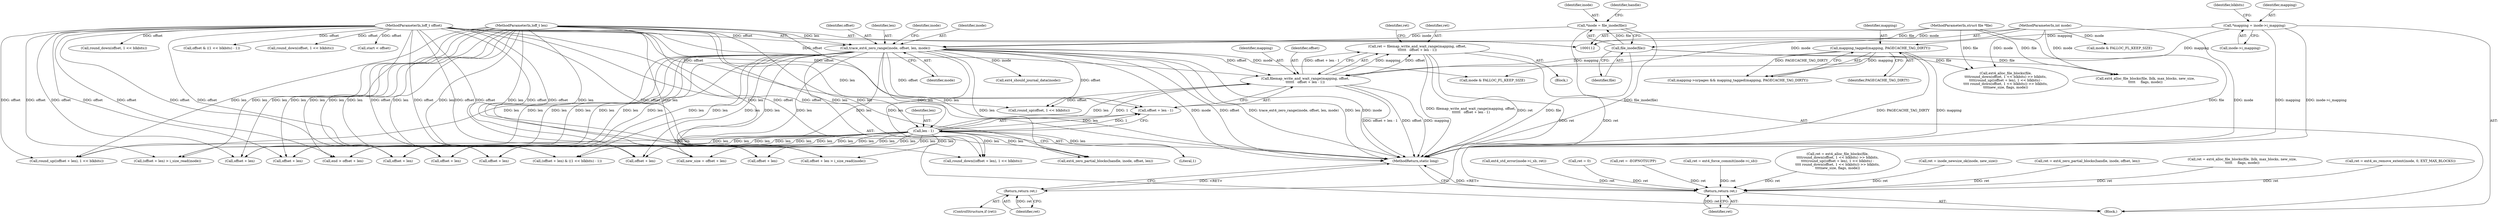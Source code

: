 digraph "0_linux_0f2af21aae11972fa924374ddcf52e88347cf5a8@API" {
"1000192" [label="(Call,ret = filemap_write_and_wait_range(mapping, offset,\n\t\t\t\t\t\t   offset + len - 1))"];
"1000194" [label="(Call,filemap_write_and_wait_range(mapping, offset,\n\t\t\t\t\t\t   offset + len - 1))"];
"1000188" [label="(Call,mapping_tagged(mapping, PAGECACHE_TAG_DIRTY))"];
"1000144" [label="(Call,*mapping = inode->i_mapping)"];
"1000114" [label="(MethodParameterIn,loff_t offset)"];
"1000155" [label="(Call,trace_ext4_zero_range(inode, offset, len, mode))"];
"1000119" [label="(Call,*inode = file_inode(file))"];
"1000121" [label="(Call,file_inode(file))"];
"1000113" [label="(MethodParameterIn,struct file *file)"];
"1000115" [label="(MethodParameterIn,loff_t len)"];
"1000116" [label="(MethodParameterIn,int mode)"];
"1000199" [label="(Call,len - 1)"];
"1000204" [label="(Return,return ret;)"];
"1000515" [label="(Return,return ret;)"];
"1000121" [label="(Call,file_inode(file))"];
"1000193" [label="(Identifier,ret)"];
"1000195" [label="(Identifier,mapping)"];
"1000346" [label="(Call,round_up((offset + len), 1 << blkbits))"];
"1000477" [label="(Call,(offset + len) > i_size_read(inode))"];
"1000204" [label="(Return,return ret;)"];
"1000208" [label="(Call,round_up(offset, 1 << blkbits))"];
"1000322" [label="(Call,mode & FALLOC_FL_KEEP_SIZE)"];
"1000478" [label="(Call,offset + len)"];
"1000151" [label="(Identifier,blkbits)"];
"1000157" [label="(Identifier,offset)"];
"1000216" [label="(Call,offset + len)"];
"1000517" [label="(MethodReturn,static long)"];
"1000158" [label="(Identifier,len)"];
"1000305" [label="(Call,new_size = offset + len)"];
"1000516" [label="(Identifier,ret)"];
"1000114" [label="(MethodParameterIn,loff_t offset)"];
"1000113" [label="(MethodParameterIn,struct file *file)"];
"1000145" [label="(Identifier,mapping)"];
"1000335" [label="(Call,ext4_alloc_file_blocks(file,\n\t\t\t\tround_down(offset, 1 << blkbits) >> blkbits,\n\t\t\t\t(round_up((offset + len), 1 << blkbits) -\n\t\t\t\t round_down(offset, 1 << blkbits)) >> blkbits,\n\t\t\t\tnew_size, flags, mode))"];
"1000201" [label="(Literal,1)"];
"1000299" [label="(Call,offset + len)"];
"1000146" [label="(Call,inode->i_mapping)"];
"1000164" [label="(Identifier,inode)"];
"1000298" [label="(Call,offset + len > i_size_read(inode))"];
"1000115" [label="(MethodParameterIn,loff_t len)"];
"1000310" [label="(Call,ret = inode_newsize_ok(inode, new_size))"];
"1000196" [label="(Identifier,offset)"];
"1000489" [label="(Call,ret = ext4_zero_partial_blocks(handle, inode, offset, len))"];
"1000202" [label="(ControlStructure,if (ret))"];
"1000515" [label="(Return,return ret;)"];
"1000194" [label="(Call,filemap_write_and_wait_range(mapping, offset,\n\t\t\t\t\t\t   offset + len - 1))"];
"1000116" [label="(MethodParameterIn,int mode)"];
"1000215" [label="(Call,round_down((offset + len), 1 << blkbits))"];
"1000122" [label="(Identifier,file)"];
"1000395" [label="(Call,ret = ext4_alloc_file_blocks(file, lblk, max_blocks, new_size,\n\t\t\t\t\t     flags, mode))"];
"1000407" [label="(Call,ret = ext4_es_remove_extent(inode, 0, EXT_MAX_BLOCKS))"];
"1000199" [label="(Call,len - 1)"];
"1000491" [label="(Call,ext4_zero_partial_blocks(handle, inode, offset, len))"];
"1000205" [label="(Identifier,ret)"];
"1000156" [label="(Identifier,inode)"];
"1000200" [label="(Identifier,len)"];
"1000397" [label="(Call,ext4_alloc_file_blocks(file, lblk, max_blocks, new_size,\n\t\t\t\t\t     flags, mode))"];
"1000353" [label="(Call,round_down(offset, 1 << blkbits))"];
"1000452" [label="(Call,ext4_std_error(inode->i_sb, ret))"];
"1000133" [label="(Call,ret = 0)"];
"1000188" [label="(Call,mapping_tagged(mapping, PAGECACHE_TAG_DIRTY))"];
"1000227" [label="(Call,end > offset + len)"];
"1000197" [label="(Call,offset + len - 1)"];
"1000307" [label="(Call,offset + len)"];
"1000144" [label="(Call,*mapping = inode->i_mapping)"];
"1000237" [label="(Call,offset & ((1 << blkbits) - 1))"];
"1000184" [label="(Call,mapping->nrpages && mapping_tagged(mapping, PAGECACHE_TAG_DIRTY))"];
"1000159" [label="(Identifier,mode)"];
"1000119" [label="(Call,*inode = file_inode(file))"];
"1000117" [label="(Block,)"];
"1000229" [label="(Call,offset + len)"];
"1000338" [label="(Call,round_down(offset, 1 << blkbits))"];
"1000120" [label="(Identifier,inode)"];
"1000224" [label="(Call,start < offset)"];
"1000155" [label="(Call,trace_ext4_zero_range(inode, offset, len, mode))"];
"1000203" [label="(Identifier,ret)"];
"1000347" [label="(Call,offset + len)"];
"1000246" [label="(Call,(offset + len) & ((1 << blkbits) - 1))"];
"1000189" [label="(Identifier,mapping)"];
"1000191" [label="(Block,)"];
"1000125" [label="(Identifier,handle)"];
"1000170" [label="(Call,ext4_should_journal_data(inode))"];
"1000295" [label="(Call,mode & FALLOC_FL_KEEP_SIZE)"];
"1000287" [label="(Call,ret = -EOPNOTSUPP)"];
"1000173" [label="(Call,ret = ext4_force_commit(inode->i_sb))"];
"1000190" [label="(Identifier,PAGECACHE_TAG_DIRTY)"];
"1000192" [label="(Call,ret = filemap_write_and_wait_range(mapping, offset,\n\t\t\t\t\t\t   offset + len - 1))"];
"1000247" [label="(Call,offset + len)"];
"1000333" [label="(Call,ret = ext4_alloc_file_blocks(file,\n\t\t\t\tround_down(offset, 1 << blkbits) >> blkbits,\n\t\t\t\t(round_up((offset + len), 1 << blkbits) -\n\t\t\t\t round_down(offset, 1 << blkbits)) >> blkbits,\n\t\t\t\tnew_size, flags, mode))"];
"1000192" -> "1000191"  [label="AST: "];
"1000192" -> "1000194"  [label="CFG: "];
"1000193" -> "1000192"  [label="AST: "];
"1000194" -> "1000192"  [label="AST: "];
"1000203" -> "1000192"  [label="CFG: "];
"1000192" -> "1000517"  [label="DDG: filemap_write_and_wait_range(mapping, offset,\n\t\t\t\t\t\t   offset + len - 1)"];
"1000192" -> "1000517"  [label="DDG: ret"];
"1000194" -> "1000192"  [label="DDG: mapping"];
"1000194" -> "1000192"  [label="DDG: offset"];
"1000194" -> "1000192"  [label="DDG: offset + len - 1"];
"1000192" -> "1000204"  [label="DDG: ret"];
"1000192" -> "1000515"  [label="DDG: ret"];
"1000194" -> "1000197"  [label="CFG: "];
"1000195" -> "1000194"  [label="AST: "];
"1000196" -> "1000194"  [label="AST: "];
"1000197" -> "1000194"  [label="AST: "];
"1000194" -> "1000517"  [label="DDG: mapping"];
"1000194" -> "1000517"  [label="DDG: offset + len - 1"];
"1000194" -> "1000517"  [label="DDG: offset"];
"1000188" -> "1000194"  [label="DDG: mapping"];
"1000144" -> "1000194"  [label="DDG: mapping"];
"1000114" -> "1000194"  [label="DDG: offset"];
"1000155" -> "1000194"  [label="DDG: offset"];
"1000199" -> "1000194"  [label="DDG: len"];
"1000199" -> "1000194"  [label="DDG: 1"];
"1000194" -> "1000208"  [label="DDG: offset"];
"1000188" -> "1000184"  [label="AST: "];
"1000188" -> "1000190"  [label="CFG: "];
"1000189" -> "1000188"  [label="AST: "];
"1000190" -> "1000188"  [label="AST: "];
"1000184" -> "1000188"  [label="CFG: "];
"1000188" -> "1000517"  [label="DDG: PAGECACHE_TAG_DIRTY"];
"1000188" -> "1000517"  [label="DDG: mapping"];
"1000188" -> "1000184"  [label="DDG: mapping"];
"1000188" -> "1000184"  [label="DDG: PAGECACHE_TAG_DIRTY"];
"1000144" -> "1000188"  [label="DDG: mapping"];
"1000144" -> "1000117"  [label="AST: "];
"1000144" -> "1000146"  [label="CFG: "];
"1000145" -> "1000144"  [label="AST: "];
"1000146" -> "1000144"  [label="AST: "];
"1000151" -> "1000144"  [label="CFG: "];
"1000144" -> "1000517"  [label="DDG: mapping"];
"1000144" -> "1000517"  [label="DDG: inode->i_mapping"];
"1000114" -> "1000112"  [label="AST: "];
"1000114" -> "1000517"  [label="DDG: offset"];
"1000114" -> "1000155"  [label="DDG: offset"];
"1000114" -> "1000197"  [label="DDG: offset"];
"1000114" -> "1000208"  [label="DDG: offset"];
"1000114" -> "1000215"  [label="DDG: offset"];
"1000114" -> "1000216"  [label="DDG: offset"];
"1000114" -> "1000224"  [label="DDG: offset"];
"1000114" -> "1000227"  [label="DDG: offset"];
"1000114" -> "1000229"  [label="DDG: offset"];
"1000114" -> "1000237"  [label="DDG: offset"];
"1000114" -> "1000246"  [label="DDG: offset"];
"1000114" -> "1000247"  [label="DDG: offset"];
"1000114" -> "1000298"  [label="DDG: offset"];
"1000114" -> "1000299"  [label="DDG: offset"];
"1000114" -> "1000305"  [label="DDG: offset"];
"1000114" -> "1000307"  [label="DDG: offset"];
"1000114" -> "1000338"  [label="DDG: offset"];
"1000114" -> "1000346"  [label="DDG: offset"];
"1000114" -> "1000347"  [label="DDG: offset"];
"1000114" -> "1000353"  [label="DDG: offset"];
"1000114" -> "1000477"  [label="DDG: offset"];
"1000114" -> "1000478"  [label="DDG: offset"];
"1000114" -> "1000491"  [label="DDG: offset"];
"1000155" -> "1000117"  [label="AST: "];
"1000155" -> "1000159"  [label="CFG: "];
"1000156" -> "1000155"  [label="AST: "];
"1000157" -> "1000155"  [label="AST: "];
"1000158" -> "1000155"  [label="AST: "];
"1000159" -> "1000155"  [label="AST: "];
"1000164" -> "1000155"  [label="CFG: "];
"1000155" -> "1000517"  [label="DDG: mode"];
"1000155" -> "1000517"  [label="DDG: offset"];
"1000155" -> "1000517"  [label="DDG: trace_ext4_zero_range(inode, offset, len, mode)"];
"1000155" -> "1000517"  [label="DDG: len"];
"1000155" -> "1000517"  [label="DDG: inode"];
"1000119" -> "1000155"  [label="DDG: inode"];
"1000115" -> "1000155"  [label="DDG: len"];
"1000116" -> "1000155"  [label="DDG: mode"];
"1000155" -> "1000170"  [label="DDG: inode"];
"1000155" -> "1000197"  [label="DDG: offset"];
"1000155" -> "1000199"  [label="DDG: len"];
"1000155" -> "1000208"  [label="DDG: offset"];
"1000155" -> "1000215"  [label="DDG: len"];
"1000155" -> "1000216"  [label="DDG: len"];
"1000155" -> "1000227"  [label="DDG: len"];
"1000155" -> "1000229"  [label="DDG: len"];
"1000155" -> "1000246"  [label="DDG: len"];
"1000155" -> "1000247"  [label="DDG: len"];
"1000155" -> "1000295"  [label="DDG: mode"];
"1000155" -> "1000298"  [label="DDG: len"];
"1000155" -> "1000299"  [label="DDG: len"];
"1000155" -> "1000305"  [label="DDG: len"];
"1000155" -> "1000307"  [label="DDG: len"];
"1000155" -> "1000346"  [label="DDG: len"];
"1000155" -> "1000347"  [label="DDG: len"];
"1000155" -> "1000477"  [label="DDG: len"];
"1000155" -> "1000478"  [label="DDG: len"];
"1000155" -> "1000491"  [label="DDG: len"];
"1000119" -> "1000117"  [label="AST: "];
"1000119" -> "1000121"  [label="CFG: "];
"1000120" -> "1000119"  [label="AST: "];
"1000121" -> "1000119"  [label="AST: "];
"1000125" -> "1000119"  [label="CFG: "];
"1000119" -> "1000517"  [label="DDG: file_inode(file)"];
"1000121" -> "1000119"  [label="DDG: file"];
"1000121" -> "1000122"  [label="CFG: "];
"1000122" -> "1000121"  [label="AST: "];
"1000121" -> "1000517"  [label="DDG: file"];
"1000113" -> "1000121"  [label="DDG: file"];
"1000121" -> "1000335"  [label="DDG: file"];
"1000121" -> "1000397"  [label="DDG: file"];
"1000113" -> "1000112"  [label="AST: "];
"1000113" -> "1000517"  [label="DDG: file"];
"1000113" -> "1000335"  [label="DDG: file"];
"1000113" -> "1000397"  [label="DDG: file"];
"1000115" -> "1000112"  [label="AST: "];
"1000115" -> "1000517"  [label="DDG: len"];
"1000115" -> "1000199"  [label="DDG: len"];
"1000115" -> "1000215"  [label="DDG: len"];
"1000115" -> "1000216"  [label="DDG: len"];
"1000115" -> "1000227"  [label="DDG: len"];
"1000115" -> "1000229"  [label="DDG: len"];
"1000115" -> "1000246"  [label="DDG: len"];
"1000115" -> "1000247"  [label="DDG: len"];
"1000115" -> "1000298"  [label="DDG: len"];
"1000115" -> "1000299"  [label="DDG: len"];
"1000115" -> "1000305"  [label="DDG: len"];
"1000115" -> "1000307"  [label="DDG: len"];
"1000115" -> "1000346"  [label="DDG: len"];
"1000115" -> "1000347"  [label="DDG: len"];
"1000115" -> "1000477"  [label="DDG: len"];
"1000115" -> "1000478"  [label="DDG: len"];
"1000115" -> "1000491"  [label="DDG: len"];
"1000116" -> "1000112"  [label="AST: "];
"1000116" -> "1000517"  [label="DDG: mode"];
"1000116" -> "1000295"  [label="DDG: mode"];
"1000116" -> "1000322"  [label="DDG: mode"];
"1000116" -> "1000335"  [label="DDG: mode"];
"1000116" -> "1000397"  [label="DDG: mode"];
"1000199" -> "1000197"  [label="AST: "];
"1000199" -> "1000201"  [label="CFG: "];
"1000200" -> "1000199"  [label="AST: "];
"1000201" -> "1000199"  [label="AST: "];
"1000197" -> "1000199"  [label="CFG: "];
"1000199" -> "1000517"  [label="DDG: len"];
"1000199" -> "1000197"  [label="DDG: len"];
"1000199" -> "1000197"  [label="DDG: 1"];
"1000199" -> "1000215"  [label="DDG: len"];
"1000199" -> "1000216"  [label="DDG: len"];
"1000199" -> "1000227"  [label="DDG: len"];
"1000199" -> "1000229"  [label="DDG: len"];
"1000199" -> "1000246"  [label="DDG: len"];
"1000199" -> "1000247"  [label="DDG: len"];
"1000199" -> "1000298"  [label="DDG: len"];
"1000199" -> "1000299"  [label="DDG: len"];
"1000199" -> "1000305"  [label="DDG: len"];
"1000199" -> "1000307"  [label="DDG: len"];
"1000199" -> "1000346"  [label="DDG: len"];
"1000199" -> "1000347"  [label="DDG: len"];
"1000199" -> "1000477"  [label="DDG: len"];
"1000199" -> "1000478"  [label="DDG: len"];
"1000199" -> "1000491"  [label="DDG: len"];
"1000204" -> "1000202"  [label="AST: "];
"1000204" -> "1000205"  [label="CFG: "];
"1000205" -> "1000204"  [label="AST: "];
"1000517" -> "1000204"  [label="CFG: "];
"1000204" -> "1000517"  [label="DDG: <RET>"];
"1000205" -> "1000204"  [label="DDG: ret"];
"1000515" -> "1000117"  [label="AST: "];
"1000515" -> "1000516"  [label="CFG: "];
"1000516" -> "1000515"  [label="AST: "];
"1000517" -> "1000515"  [label="CFG: "];
"1000515" -> "1000517"  [label="DDG: <RET>"];
"1000516" -> "1000515"  [label="DDG: ret"];
"1000395" -> "1000515"  [label="DDG: ret"];
"1000333" -> "1000515"  [label="DDG: ret"];
"1000310" -> "1000515"  [label="DDG: ret"];
"1000407" -> "1000515"  [label="DDG: ret"];
"1000133" -> "1000515"  [label="DDG: ret"];
"1000287" -> "1000515"  [label="DDG: ret"];
"1000489" -> "1000515"  [label="DDG: ret"];
"1000173" -> "1000515"  [label="DDG: ret"];
"1000452" -> "1000515"  [label="DDG: ret"];
}
